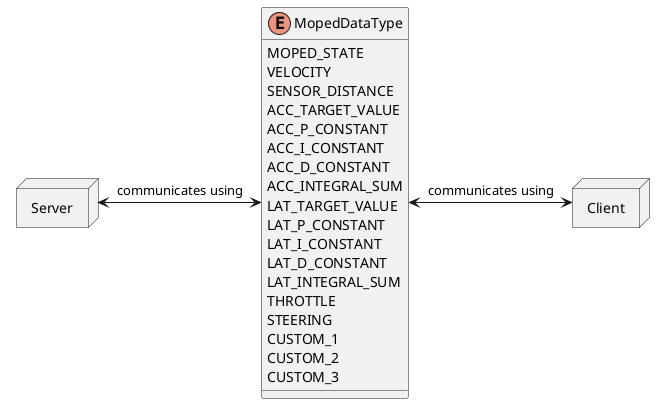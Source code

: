 @startuml
allow_mixing

node Server

enum MopedDataType {
    MOPED_STATE
    VELOCITY
    SENSOR_DISTANCE
    ACC_TARGET_VALUE
    ACC_P_CONSTANT
    ACC_I_CONSTANT
    ACC_D_CONSTANT
    ACC_INTEGRAL_SUM
    LAT_TARGET_VALUE
    LAT_P_CONSTANT
    LAT_I_CONSTANT
    LAT_D_CONSTANT
    LAT_INTEGRAL_SUM
    THROTTLE
    STEERING
    CUSTOM_1
    CUSTOM_2
    CUSTOM_3
}

node Client

MopedDataType <-> Client : communicates using
Server  <-> MopedDataType : communicates using
@enduml

